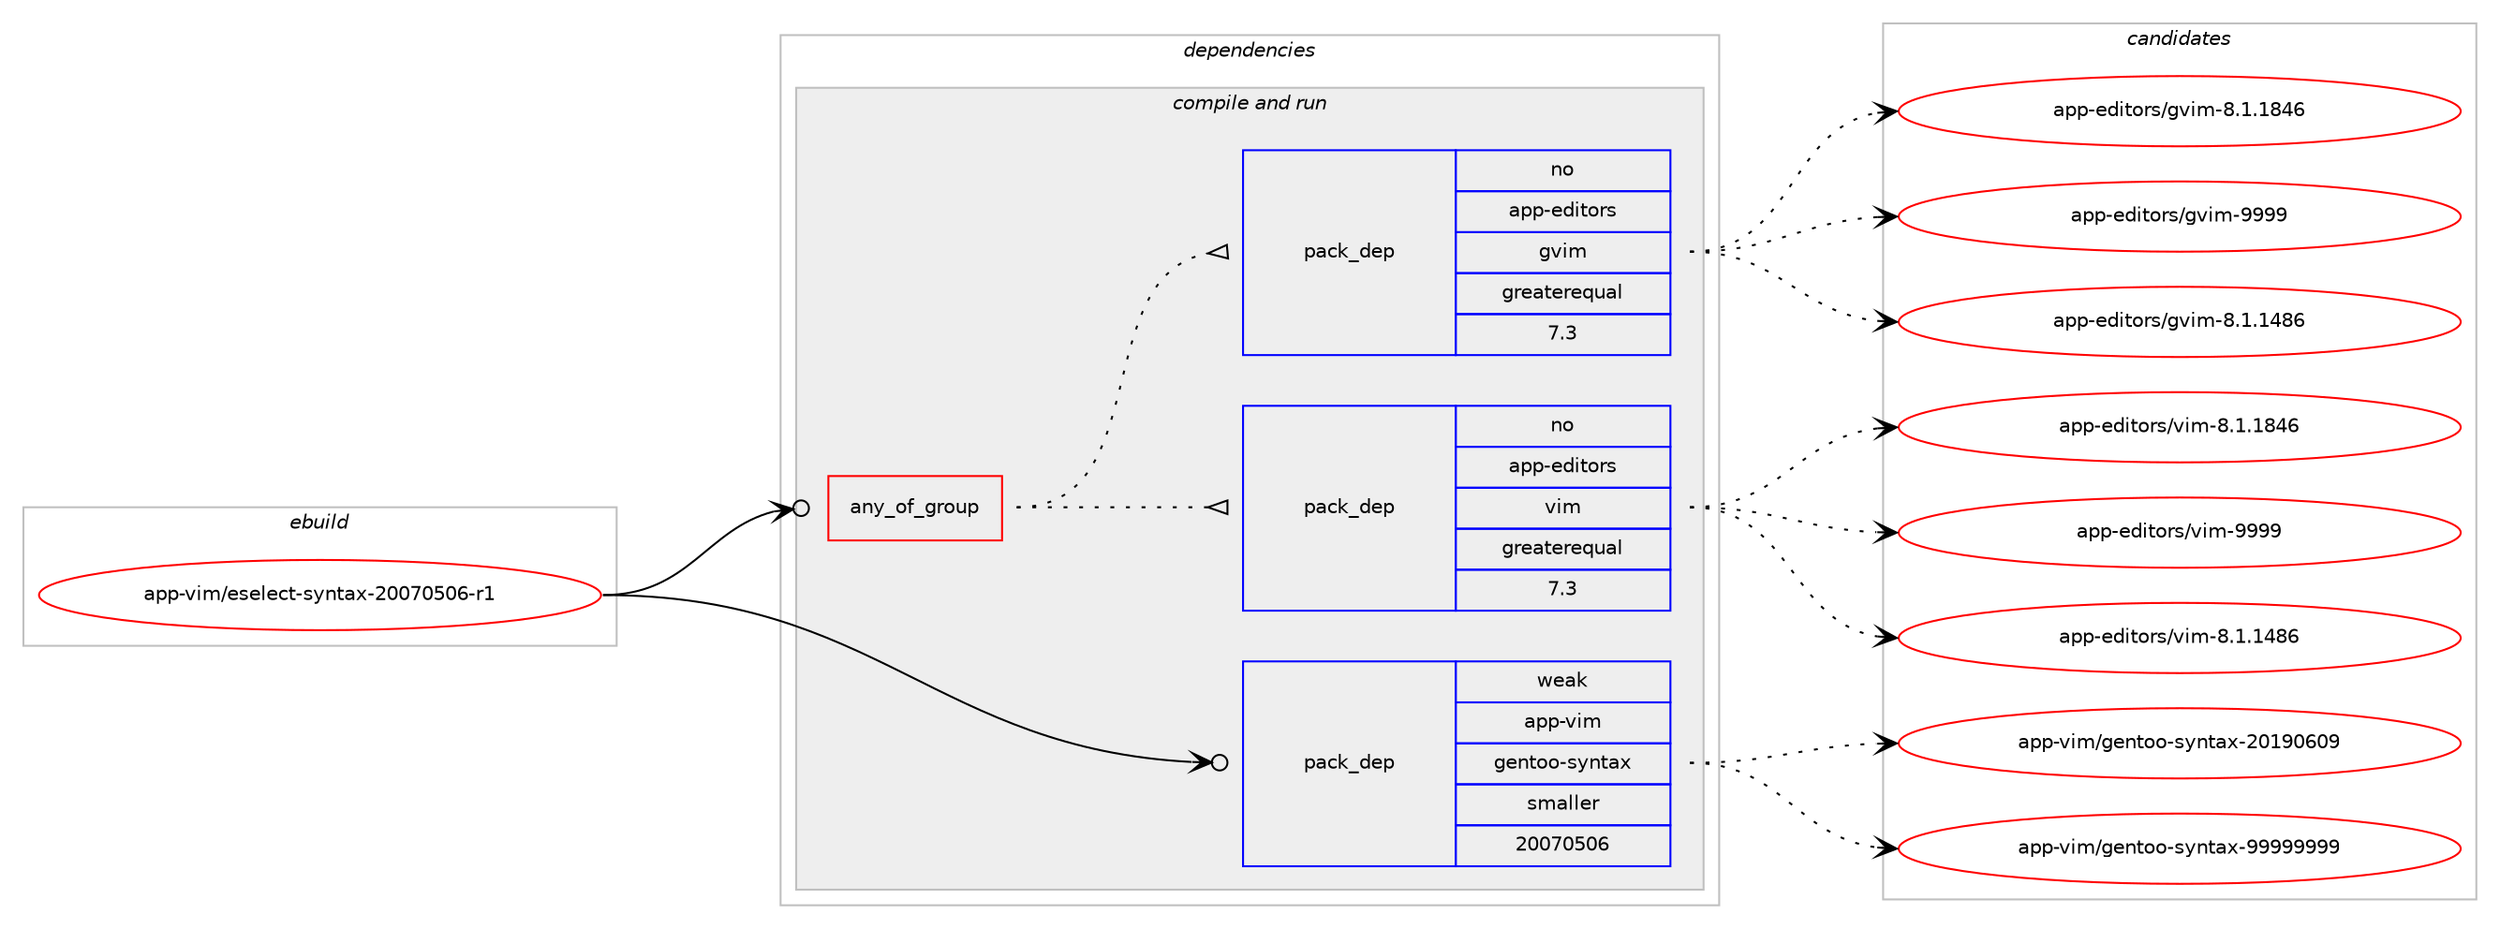 digraph prolog {

# *************
# Graph options
# *************

newrank=true;
concentrate=true;
compound=true;
graph [rankdir=LR,fontname=Helvetica,fontsize=10,ranksep=1.5];#, ranksep=2.5, nodesep=0.2];
edge  [arrowhead=vee];
node  [fontname=Helvetica,fontsize=10];

# **********
# The ebuild
# **********

subgraph cluster_leftcol {
color=gray;
rank=same;
label=<<i>ebuild</i>>;
id [label="app-vim/eselect-syntax-20070506-r1", color=red, width=4, href="../app-vim/eselect-syntax-20070506-r1.svg"];
}

# ****************
# The dependencies
# ****************

subgraph cluster_midcol {
color=gray;
label=<<i>dependencies</i>>;
subgraph cluster_compile {
fillcolor="#eeeeee";
style=filled;
label=<<i>compile</i>>;
}
subgraph cluster_compileandrun {
fillcolor="#eeeeee";
style=filled;
label=<<i>compile and run</i>>;
subgraph any9041 {
dependency513784 [label=<<TABLE BORDER="0" CELLBORDER="1" CELLSPACING="0" CELLPADDING="4"><TR><TD CELLPADDING="10">any_of_group</TD></TR></TABLE>>, shape=none, color=red];subgraph pack382214 {
dependency513785 [label=<<TABLE BORDER="0" CELLBORDER="1" CELLSPACING="0" CELLPADDING="4" WIDTH="220"><TR><TD ROWSPAN="6" CELLPADDING="30">pack_dep</TD></TR><TR><TD WIDTH="110">no</TD></TR><TR><TD>app-editors</TD></TR><TR><TD>vim</TD></TR><TR><TD>greaterequal</TD></TR><TR><TD>7.3</TD></TR></TABLE>>, shape=none, color=blue];
}
dependency513784:e -> dependency513785:w [weight=20,style="dotted",arrowhead="oinv"];
subgraph pack382215 {
dependency513786 [label=<<TABLE BORDER="0" CELLBORDER="1" CELLSPACING="0" CELLPADDING="4" WIDTH="220"><TR><TD ROWSPAN="6" CELLPADDING="30">pack_dep</TD></TR><TR><TD WIDTH="110">no</TD></TR><TR><TD>app-editors</TD></TR><TR><TD>gvim</TD></TR><TR><TD>greaterequal</TD></TR><TR><TD>7.3</TD></TR></TABLE>>, shape=none, color=blue];
}
dependency513784:e -> dependency513786:w [weight=20,style="dotted",arrowhead="oinv"];
}
id:e -> dependency513784:w [weight=20,style="solid",arrowhead="odotvee"];
subgraph pack382216 {
dependency513787 [label=<<TABLE BORDER="0" CELLBORDER="1" CELLSPACING="0" CELLPADDING="4" WIDTH="220"><TR><TD ROWSPAN="6" CELLPADDING="30">pack_dep</TD></TR><TR><TD WIDTH="110">weak</TD></TR><TR><TD>app-vim</TD></TR><TR><TD>gentoo-syntax</TD></TR><TR><TD>smaller</TD></TR><TR><TD>20070506</TD></TR></TABLE>>, shape=none, color=blue];
}
id:e -> dependency513787:w [weight=20,style="solid",arrowhead="odotvee"];
}
subgraph cluster_run {
fillcolor="#eeeeee";
style=filled;
label=<<i>run</i>>;
}
}

# **************
# The candidates
# **************

subgraph cluster_choices {
rank=same;
color=gray;
label=<<i>candidates</i>>;

subgraph choice382214 {
color=black;
nodesep=1;
choice971121124510110010511611111411547118105109455646494649525654 [label="app-editors/vim-8.1.1486", color=red, width=4,href="../app-editors/vim-8.1.1486.svg"];
choice971121124510110010511611111411547118105109455646494649565254 [label="app-editors/vim-8.1.1846", color=red, width=4,href="../app-editors/vim-8.1.1846.svg"];
choice9711211245101100105116111114115471181051094557575757 [label="app-editors/vim-9999", color=red, width=4,href="../app-editors/vim-9999.svg"];
dependency513785:e -> choice971121124510110010511611111411547118105109455646494649525654:w [style=dotted,weight="100"];
dependency513785:e -> choice971121124510110010511611111411547118105109455646494649565254:w [style=dotted,weight="100"];
dependency513785:e -> choice9711211245101100105116111114115471181051094557575757:w [style=dotted,weight="100"];
}
subgraph choice382215 {
color=black;
nodesep=1;
choice971121124510110010511611111411547103118105109455646494649525654 [label="app-editors/gvim-8.1.1486", color=red, width=4,href="../app-editors/gvim-8.1.1486.svg"];
choice971121124510110010511611111411547103118105109455646494649565254 [label="app-editors/gvim-8.1.1846", color=red, width=4,href="../app-editors/gvim-8.1.1846.svg"];
choice9711211245101100105116111114115471031181051094557575757 [label="app-editors/gvim-9999", color=red, width=4,href="../app-editors/gvim-9999.svg"];
dependency513786:e -> choice971121124510110010511611111411547103118105109455646494649525654:w [style=dotted,weight="100"];
dependency513786:e -> choice971121124510110010511611111411547103118105109455646494649565254:w [style=dotted,weight="100"];
dependency513786:e -> choice9711211245101100105116111114115471031181051094557575757:w [style=dotted,weight="100"];
}
subgraph choice382216 {
color=black;
nodesep=1;
choice9711211245118105109471031011101161111114511512111011697120455048495748544857 [label="app-vim/gentoo-syntax-20190609", color=red, width=4,href="../app-vim/gentoo-syntax-20190609.svg"];
choice9711211245118105109471031011101161111114511512111011697120455757575757575757 [label="app-vim/gentoo-syntax-99999999", color=red, width=4,href="../app-vim/gentoo-syntax-99999999.svg"];
dependency513787:e -> choice9711211245118105109471031011101161111114511512111011697120455048495748544857:w [style=dotted,weight="100"];
dependency513787:e -> choice9711211245118105109471031011101161111114511512111011697120455757575757575757:w [style=dotted,weight="100"];
}
}

}
